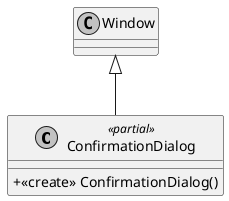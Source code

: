 @startuml
skinparam monochrome true
skinparam classAttributeIconSize 0
!startsub default
class ConfirmationDialog <<partial>> {
    + <<create>> ConfirmationDialog()
}
!endsub
Window <|-- ConfirmationDialog
@enduml
